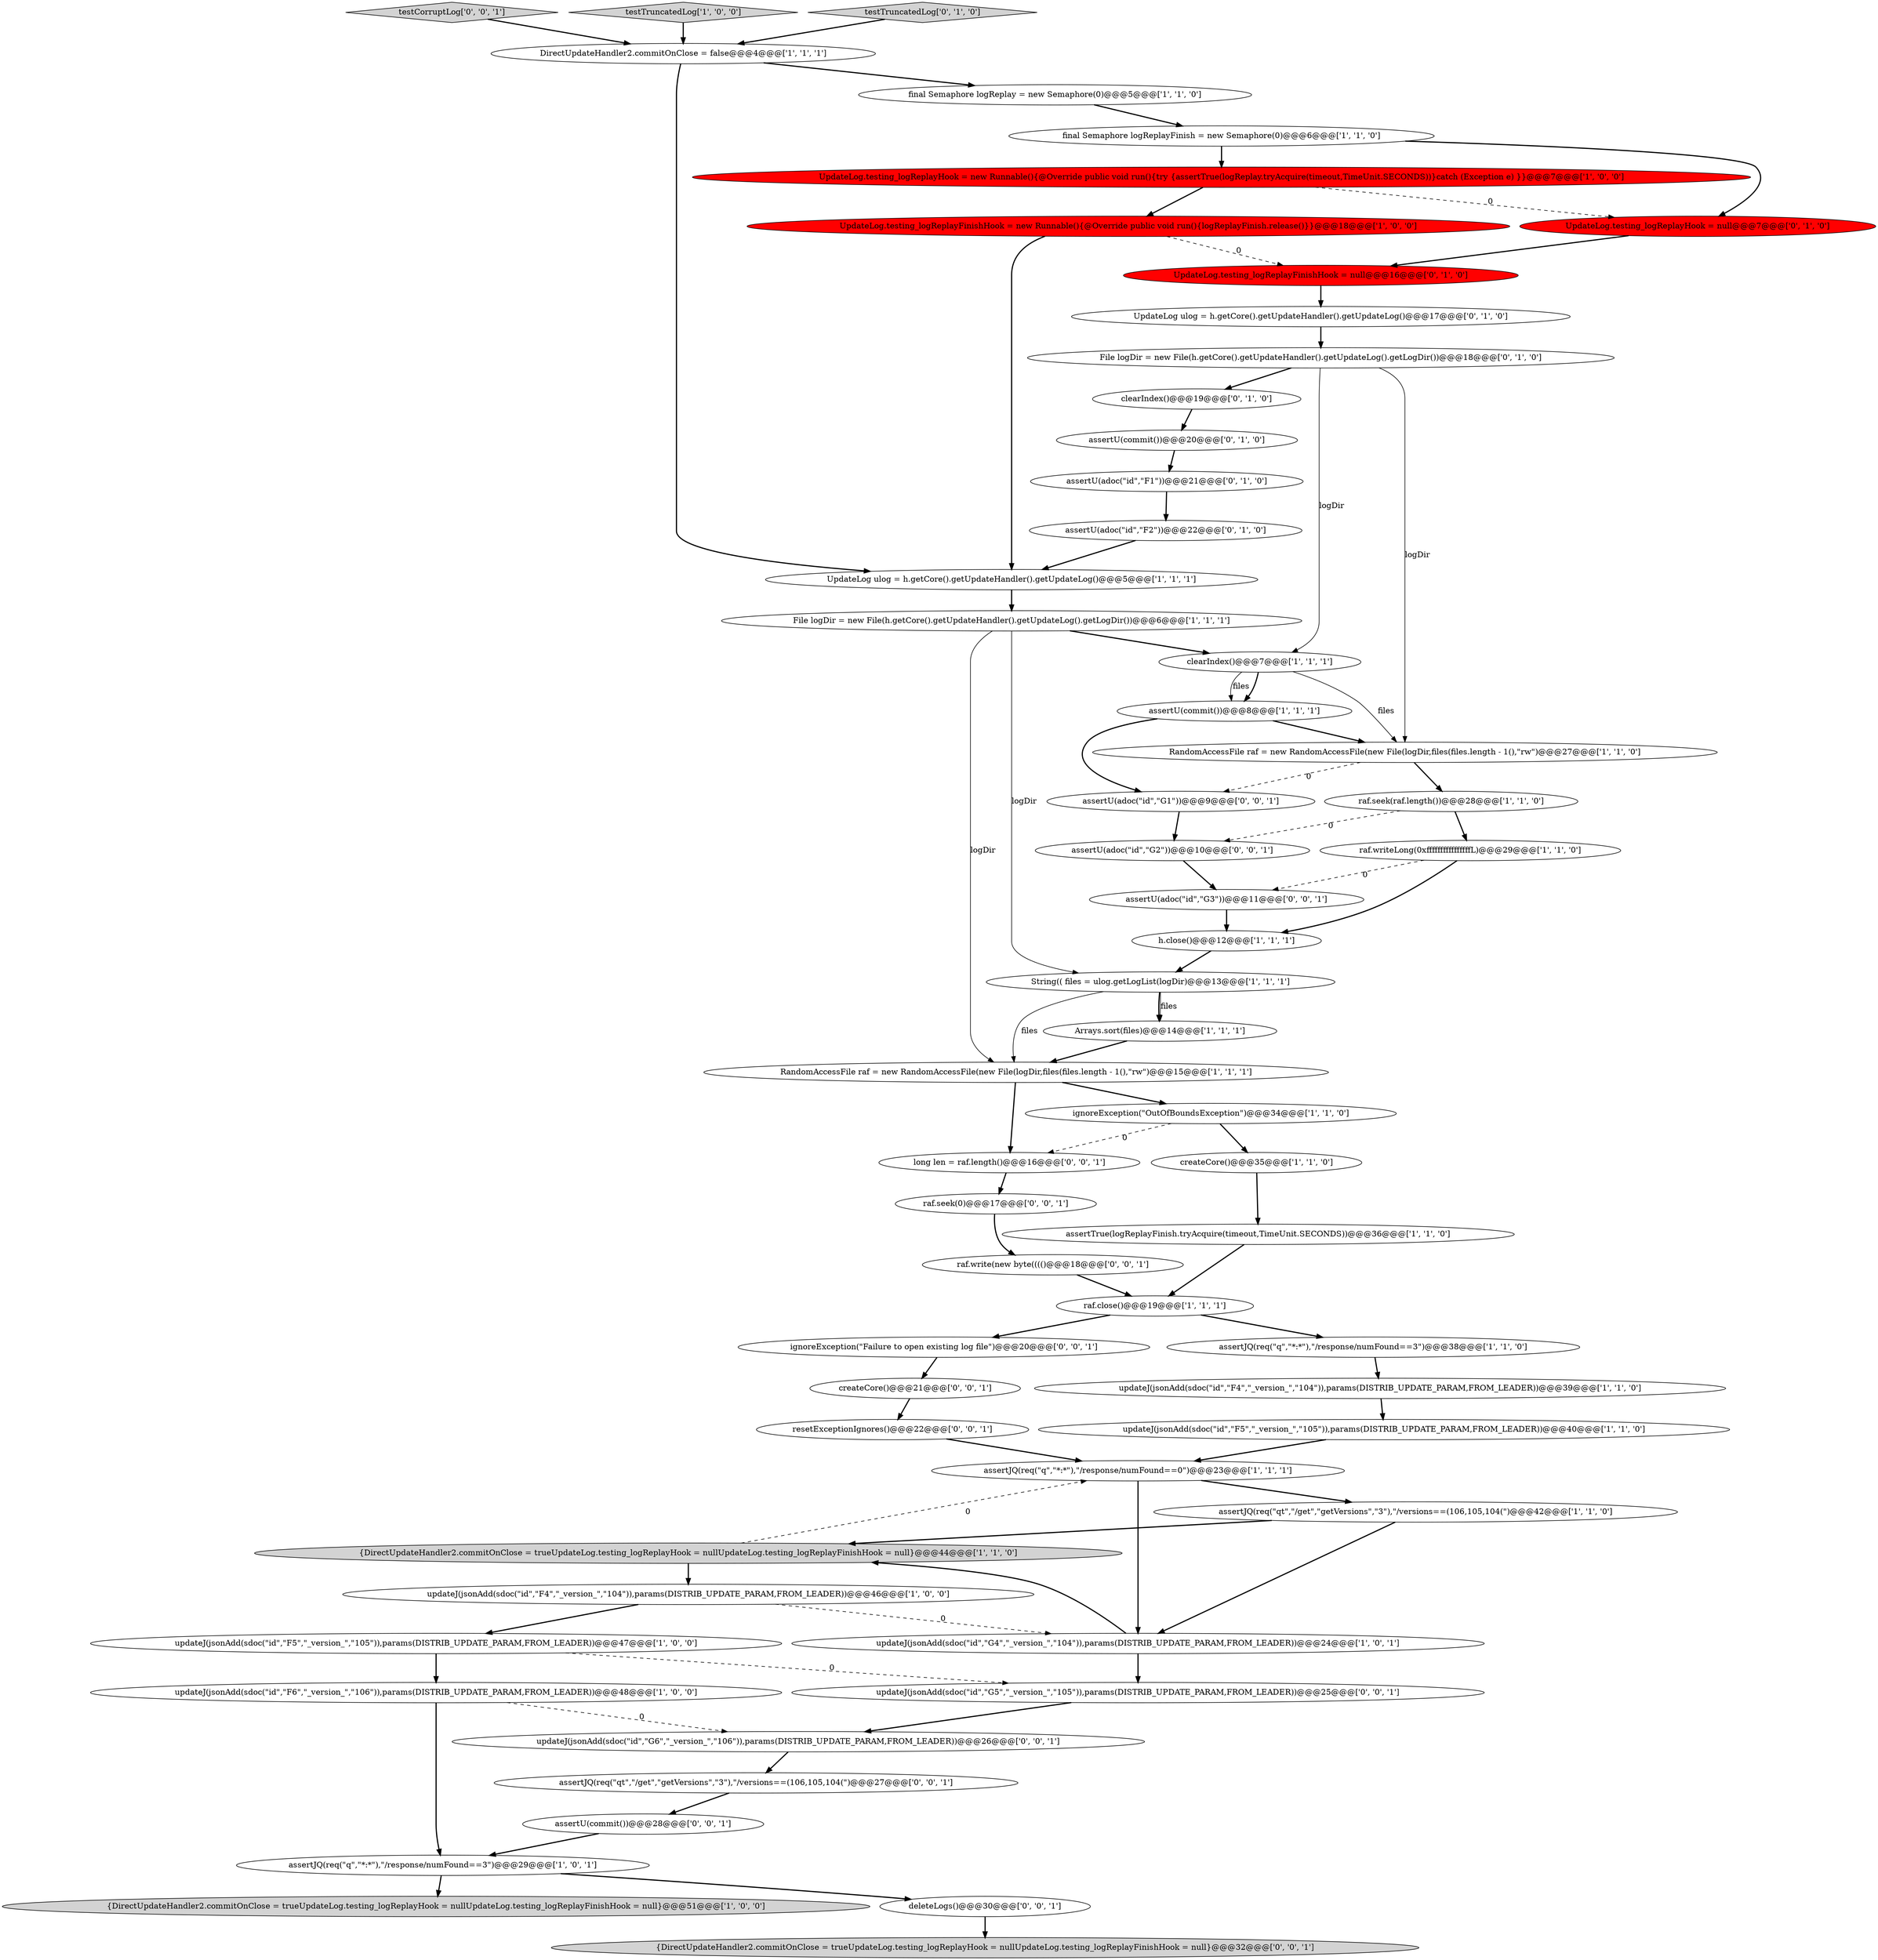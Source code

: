 digraph {
1 [style = filled, label = "final Semaphore logReplay = new Semaphore(0)@@@5@@@['1', '1', '0']", fillcolor = white, shape = ellipse image = "AAA0AAABBB1BBB"];
25 [style = filled, label = "updateJ(jsonAdd(sdoc(\"id\",\"F4\",\"_version_\",\"104\")),params(DISTRIB_UPDATE_PARAM,FROM_LEADER))@@@39@@@['1', '1', '0']", fillcolor = white, shape = ellipse image = "AAA0AAABBB1BBB"];
31 [style = filled, label = "DirectUpdateHandler2.commitOnClose = false@@@4@@@['1', '1', '1']", fillcolor = white, shape = ellipse image = "AAA0AAABBB1BBB"];
51 [style = filled, label = "createCore()@@@21@@@['0', '0', '1']", fillcolor = white, shape = ellipse image = "AAA0AAABBB3BBB"];
7 [style = filled, label = "assertJQ(req(\"q\",\"*:*\"),\"/response/numFound==3\")@@@29@@@['1', '0', '1']", fillcolor = white, shape = ellipse image = "AAA0AAABBB1BBB"];
52 [style = filled, label = "assertU(adoc(\"id\",\"G3\"))@@@11@@@['0', '0', '1']", fillcolor = white, shape = ellipse image = "AAA0AAABBB3BBB"];
22 [style = filled, label = "UpdateLog ulog = h.getCore().getUpdateHandler().getUpdateLog()@@@5@@@['1', '1', '1']", fillcolor = white, shape = ellipse image = "AAA0AAABBB1BBB"];
42 [style = filled, label = "long len = raf.length()@@@16@@@['0', '0', '1']", fillcolor = white, shape = ellipse image = "AAA0AAABBB3BBB"];
56 [style = filled, label = "testCorruptLog['0', '0', '1']", fillcolor = lightgray, shape = diamond image = "AAA0AAABBB3BBB"];
23 [style = filled, label = "updateJ(jsonAdd(sdoc(\"id\",\"F4\",\"_version_\",\"104\")),params(DISTRIB_UPDATE_PARAM,FROM_LEADER))@@@46@@@['1', '0', '0']", fillcolor = white, shape = ellipse image = "AAA0AAABBB1BBB"];
39 [style = filled, label = "UpdateLog.testing_logReplayFinishHook = null@@@16@@@['0', '1', '0']", fillcolor = red, shape = ellipse image = "AAA1AAABBB2BBB"];
10 [style = filled, label = "Arrays.sort(files)@@@14@@@['1', '1', '1']", fillcolor = white, shape = ellipse image = "AAA0AAABBB1BBB"];
2 [style = filled, label = "assertJQ(req(\"q\",\"*:*\"),\"/response/numFound==3\")@@@38@@@['1', '1', '0']", fillcolor = white, shape = ellipse image = "AAA0AAABBB1BBB"];
40 [style = filled, label = "UpdateLog ulog = h.getCore().getUpdateHandler().getUpdateLog()@@@17@@@['0', '1', '0']", fillcolor = white, shape = ellipse image = "AAA0AAABBB2BBB"];
15 [style = filled, label = "testTruncatedLog['1', '0', '0']", fillcolor = lightgray, shape = diamond image = "AAA0AAABBB1BBB"];
5 [style = filled, label = "RandomAccessFile raf = new RandomAccessFile(new File(logDir,files(files.length - 1(),\"rw\")@@@15@@@['1', '1', '1']", fillcolor = white, shape = ellipse image = "AAA0AAABBB1BBB"];
35 [style = filled, label = "UpdateLog.testing_logReplayHook = null@@@7@@@['0', '1', '0']", fillcolor = red, shape = ellipse image = "AAA1AAABBB2BBB"];
34 [style = filled, label = "File logDir = new File(h.getCore().getUpdateHandler().getUpdateLog().getLogDir())@@@18@@@['0', '1', '0']", fillcolor = white, shape = ellipse image = "AAA0AAABBB2BBB"];
37 [style = filled, label = "testTruncatedLog['0', '1', '0']", fillcolor = lightgray, shape = diamond image = "AAA0AAABBB2BBB"];
46 [style = filled, label = "updateJ(jsonAdd(sdoc(\"id\",\"G5\",\"_version_\",\"105\")),params(DISTRIB_UPDATE_PARAM,FROM_LEADER))@@@25@@@['0', '0', '1']", fillcolor = white, shape = ellipse image = "AAA0AAABBB3BBB"];
16 [style = filled, label = "{DirectUpdateHandler2.commitOnClose = trueUpdateLog.testing_logReplayHook = nullUpdateLog.testing_logReplayFinishHook = null}@@@51@@@['1', '0', '0']", fillcolor = lightgray, shape = ellipse image = "AAA0AAABBB1BBB"];
3 [style = filled, label = "raf.close()@@@19@@@['1', '1', '1']", fillcolor = white, shape = ellipse image = "AAA0AAABBB1BBB"];
48 [style = filled, label = "resetExceptionIgnores()@@@22@@@['0', '0', '1']", fillcolor = white, shape = ellipse image = "AAA0AAABBB3BBB"];
12 [style = filled, label = "assertU(commit())@@@8@@@['1', '1', '1']", fillcolor = white, shape = ellipse image = "AAA0AAABBB1BBB"];
14 [style = filled, label = "createCore()@@@35@@@['1', '1', '0']", fillcolor = white, shape = ellipse image = "AAA0AAABBB1BBB"];
32 [style = filled, label = "updateJ(jsonAdd(sdoc(\"id\",\"F5\",\"_version_\",\"105\")),params(DISTRIB_UPDATE_PARAM,FROM_LEADER))@@@47@@@['1', '0', '0']", fillcolor = white, shape = ellipse image = "AAA0AAABBB1BBB"];
53 [style = filled, label = "raf.write(new byte(((()@@@18@@@['0', '0', '1']", fillcolor = white, shape = ellipse image = "AAA0AAABBB3BBB"];
33 [style = filled, label = "clearIndex()@@@19@@@['0', '1', '0']", fillcolor = white, shape = ellipse image = "AAA0AAABBB2BBB"];
43 [style = filled, label = "raf.seek(0)@@@17@@@['0', '0', '1']", fillcolor = white, shape = ellipse image = "AAA0AAABBB3BBB"];
19 [style = filled, label = "ignoreException(\"OutOfBoundsException\")@@@34@@@['1', '1', '0']", fillcolor = white, shape = ellipse image = "AAA0AAABBB1BBB"];
13 [style = filled, label = "raf.writeLong(0xffffffffffffffffL)@@@29@@@['1', '1', '0']", fillcolor = white, shape = ellipse image = "AAA0AAABBB1BBB"];
38 [style = filled, label = "assertU(adoc(\"id\",\"F2\"))@@@22@@@['0', '1', '0']", fillcolor = white, shape = ellipse image = "AAA0AAABBB2BBB"];
29 [style = filled, label = "UpdateLog.testing_logReplayHook = new Runnable(){@Override public void run(){try {assertTrue(logReplay.tryAcquire(timeout,TimeUnit.SECONDS))}catch (Exception e) }}@@@7@@@['1', '0', '0']", fillcolor = red, shape = ellipse image = "AAA1AAABBB1BBB"];
18 [style = filled, label = "RandomAccessFile raf = new RandomAccessFile(new File(logDir,files(files.length - 1(),\"rw\")@@@27@@@['1', '1', '0']", fillcolor = white, shape = ellipse image = "AAA0AAABBB1BBB"];
26 [style = filled, label = "clearIndex()@@@7@@@['1', '1', '1']", fillcolor = white, shape = ellipse image = "AAA0AAABBB1BBB"];
8 [style = filled, label = "h.close()@@@12@@@['1', '1', '1']", fillcolor = white, shape = ellipse image = "AAA0AAABBB1BBB"];
9 [style = filled, label = "String(( files = ulog.getLogList(logDir)@@@13@@@['1', '1', '1']", fillcolor = white, shape = ellipse image = "AAA0AAABBB1BBB"];
27 [style = filled, label = "assertJQ(req(\"q\",\"*:*\"),\"/response/numFound==0\")@@@23@@@['1', '1', '1']", fillcolor = white, shape = ellipse image = "AAA0AAABBB1BBB"];
47 [style = filled, label = "updateJ(jsonAdd(sdoc(\"id\",\"G6\",\"_version_\",\"106\")),params(DISTRIB_UPDATE_PARAM,FROM_LEADER))@@@26@@@['0', '0', '1']", fillcolor = white, shape = ellipse image = "AAA0AAABBB3BBB"];
55 [style = filled, label = "assertU(adoc(\"id\",\"G2\"))@@@10@@@['0', '0', '1']", fillcolor = white, shape = ellipse image = "AAA0AAABBB3BBB"];
4 [style = filled, label = "assertJQ(req(\"qt\",\"/get\",\"getVersions\",\"3\"),\"/versions==(106,105,104(\")@@@42@@@['1', '1', '0']", fillcolor = white, shape = ellipse image = "AAA0AAABBB1BBB"];
45 [style = filled, label = "assertU(adoc(\"id\",\"G1\"))@@@9@@@['0', '0', '1']", fillcolor = white, shape = ellipse image = "AAA0AAABBB3BBB"];
21 [style = filled, label = "{DirectUpdateHandler2.commitOnClose = trueUpdateLog.testing_logReplayHook = nullUpdateLog.testing_logReplayFinishHook = null}@@@44@@@['1', '1', '0']", fillcolor = lightgray, shape = ellipse image = "AAA0AAABBB1BBB"];
0 [style = filled, label = "updateJ(jsonAdd(sdoc(\"id\",\"F6\",\"_version_\",\"106\")),params(DISTRIB_UPDATE_PARAM,FROM_LEADER))@@@48@@@['1', '0', '0']", fillcolor = white, shape = ellipse image = "AAA0AAABBB1BBB"];
44 [style = filled, label = "assertJQ(req(\"qt\",\"/get\",\"getVersions\",\"3\"),\"/versions==(106,105,104(\")@@@27@@@['0', '0', '1']", fillcolor = white, shape = ellipse image = "AAA0AAABBB3BBB"];
30 [style = filled, label = "raf.seek(raf.length())@@@28@@@['1', '1', '0']", fillcolor = white, shape = ellipse image = "AAA0AAABBB1BBB"];
57 [style = filled, label = "ignoreException(\"Failure to open existing log file\")@@@20@@@['0', '0', '1']", fillcolor = white, shape = ellipse image = "AAA0AAABBB3BBB"];
24 [style = filled, label = "final Semaphore logReplayFinish = new Semaphore(0)@@@6@@@['1', '1', '0']", fillcolor = white, shape = ellipse image = "AAA0AAABBB1BBB"];
28 [style = filled, label = "updateJ(jsonAdd(sdoc(\"id\",\"G4\",\"_version_\",\"104\")),params(DISTRIB_UPDATE_PARAM,FROM_LEADER))@@@24@@@['1', '0', '1']", fillcolor = white, shape = ellipse image = "AAA0AAABBB1BBB"];
11 [style = filled, label = "assertTrue(logReplayFinish.tryAcquire(timeout,TimeUnit.SECONDS))@@@36@@@['1', '1', '0']", fillcolor = white, shape = ellipse image = "AAA0AAABBB1BBB"];
6 [style = filled, label = "UpdateLog.testing_logReplayFinishHook = new Runnable(){@Override public void run(){logReplayFinish.release()}}@@@18@@@['1', '0', '0']", fillcolor = red, shape = ellipse image = "AAA1AAABBB1BBB"];
20 [style = filled, label = "updateJ(jsonAdd(sdoc(\"id\",\"F5\",\"_version_\",\"105\")),params(DISTRIB_UPDATE_PARAM,FROM_LEADER))@@@40@@@['1', '1', '0']", fillcolor = white, shape = ellipse image = "AAA0AAABBB1BBB"];
41 [style = filled, label = "assertU(adoc(\"id\",\"F1\"))@@@21@@@['0', '1', '0']", fillcolor = white, shape = ellipse image = "AAA0AAABBB2BBB"];
50 [style = filled, label = "{DirectUpdateHandler2.commitOnClose = trueUpdateLog.testing_logReplayHook = nullUpdateLog.testing_logReplayFinishHook = null}@@@32@@@['0', '0', '1']", fillcolor = lightgray, shape = ellipse image = "AAA0AAABBB3BBB"];
49 [style = filled, label = "deleteLogs()@@@30@@@['0', '0', '1']", fillcolor = white, shape = ellipse image = "AAA0AAABBB3BBB"];
36 [style = filled, label = "assertU(commit())@@@20@@@['0', '1', '0']", fillcolor = white, shape = ellipse image = "AAA0AAABBB2BBB"];
54 [style = filled, label = "assertU(commit())@@@28@@@['0', '0', '1']", fillcolor = white, shape = ellipse image = "AAA0AAABBB3BBB"];
17 [style = filled, label = "File logDir = new File(h.getCore().getUpdateHandler().getUpdateLog().getLogDir())@@@6@@@['1', '1', '1']", fillcolor = white, shape = ellipse image = "AAA0AAABBB1BBB"];
44->54 [style = bold, label=""];
52->8 [style = bold, label=""];
17->26 [style = bold, label=""];
12->45 [style = bold, label=""];
30->13 [style = bold, label=""];
31->22 [style = bold, label=""];
42->43 [style = bold, label=""];
45->55 [style = bold, label=""];
36->41 [style = bold, label=""];
54->7 [style = bold, label=""];
56->31 [style = bold, label=""];
57->51 [style = bold, label=""];
6->22 [style = bold, label=""];
24->35 [style = bold, label=""];
34->18 [style = solid, label="logDir"];
26->18 [style = solid, label="files"];
21->27 [style = dashed, label="0"];
32->0 [style = bold, label=""];
53->3 [style = bold, label=""];
27->28 [style = bold, label=""];
35->39 [style = bold, label=""];
34->33 [style = bold, label=""];
23->28 [style = dashed, label="0"];
32->46 [style = dashed, label="0"];
4->21 [style = bold, label=""];
23->32 [style = bold, label=""];
18->30 [style = bold, label=""];
30->55 [style = dashed, label="0"];
0->47 [style = dashed, label="0"];
24->29 [style = bold, label=""];
31->1 [style = bold, label=""];
40->34 [style = bold, label=""];
9->10 [style = bold, label=""];
18->45 [style = dashed, label="0"];
46->47 [style = bold, label=""];
7->49 [style = bold, label=""];
48->27 [style = bold, label=""];
4->28 [style = bold, label=""];
49->50 [style = bold, label=""];
20->27 [style = bold, label=""];
0->7 [style = bold, label=""];
5->19 [style = bold, label=""];
29->6 [style = bold, label=""];
26->12 [style = bold, label=""];
25->20 [style = bold, label=""];
27->4 [style = bold, label=""];
28->21 [style = bold, label=""];
51->48 [style = bold, label=""];
28->46 [style = bold, label=""];
10->5 [style = bold, label=""];
19->14 [style = bold, label=""];
3->2 [style = bold, label=""];
17->5 [style = solid, label="logDir"];
11->3 [style = bold, label=""];
15->31 [style = bold, label=""];
37->31 [style = bold, label=""];
1->24 [style = bold, label=""];
39->40 [style = bold, label=""];
13->52 [style = dashed, label="0"];
33->36 [style = bold, label=""];
43->53 [style = bold, label=""];
7->16 [style = bold, label=""];
12->18 [style = bold, label=""];
8->9 [style = bold, label=""];
22->17 [style = bold, label=""];
47->44 [style = bold, label=""];
41->38 [style = bold, label=""];
26->12 [style = solid, label="files"];
9->5 [style = solid, label="files"];
3->57 [style = bold, label=""];
5->42 [style = bold, label=""];
55->52 [style = bold, label=""];
13->8 [style = bold, label=""];
38->22 [style = bold, label=""];
2->25 [style = bold, label=""];
14->11 [style = bold, label=""];
9->10 [style = solid, label="files"];
34->26 [style = solid, label="logDir"];
17->9 [style = solid, label="logDir"];
19->42 [style = dashed, label="0"];
29->35 [style = dashed, label="0"];
6->39 [style = dashed, label="0"];
21->23 [style = bold, label=""];
}
